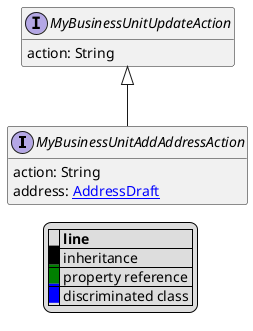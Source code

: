 @startuml

hide empty fields
hide empty methods
legend
|= |= line |
|<back:black>   </back>| inheritance |
|<back:green>   </back>| property reference |
|<back:blue>   </back>| discriminated class |
endlegend
interface MyBusinessUnitAddAddressAction [[MyBusinessUnitAddAddressAction.svg]] extends MyBusinessUnitUpdateAction {
    action: String
    address: [[AddressDraft.svg AddressDraft]]
}
interface MyBusinessUnitUpdateAction [[MyBusinessUnitUpdateAction.svg]]  {
    action: String
}





@enduml
